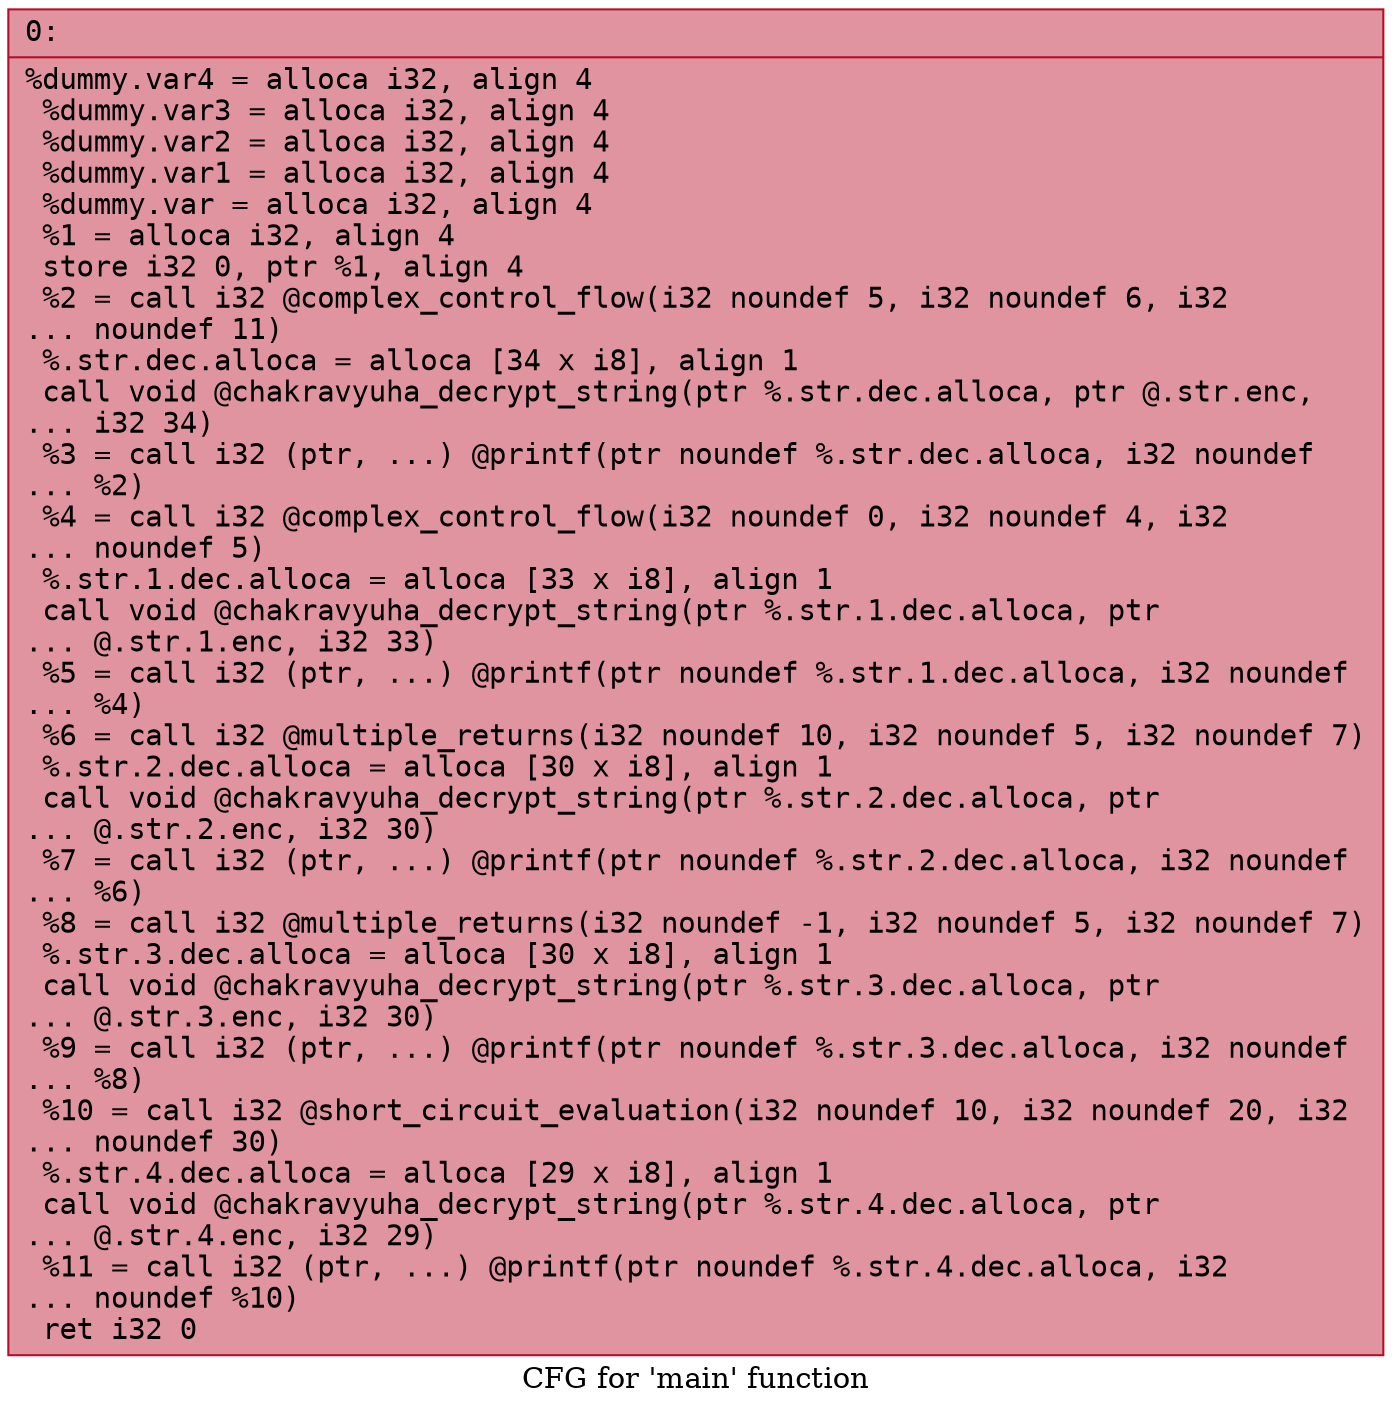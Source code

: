 digraph "CFG for 'main' function" {
	label="CFG for 'main' function";

	Node0x5a3179958bc0 [shape=record,color="#b70d28ff", style=filled, fillcolor="#b70d2870" fontname="Courier",label="{0:\l|  %dummy.var4 = alloca i32, align 4\l  %dummy.var3 = alloca i32, align 4\l  %dummy.var2 = alloca i32, align 4\l  %dummy.var1 = alloca i32, align 4\l  %dummy.var = alloca i32, align 4\l  %1 = alloca i32, align 4\l  store i32 0, ptr %1, align 4\l  %2 = call i32 @complex_control_flow(i32 noundef 5, i32 noundef 6, i32\l... noundef 11)\l  %.str.dec.alloca = alloca [34 x i8], align 1\l  call void @chakravyuha_decrypt_string(ptr %.str.dec.alloca, ptr @.str.enc,\l... i32 34)\l  %3 = call i32 (ptr, ...) @printf(ptr noundef %.str.dec.alloca, i32 noundef\l... %2)\l  %4 = call i32 @complex_control_flow(i32 noundef 0, i32 noundef 4, i32\l... noundef 5)\l  %.str.1.dec.alloca = alloca [33 x i8], align 1\l  call void @chakravyuha_decrypt_string(ptr %.str.1.dec.alloca, ptr\l... @.str.1.enc, i32 33)\l  %5 = call i32 (ptr, ...) @printf(ptr noundef %.str.1.dec.alloca, i32 noundef\l... %4)\l  %6 = call i32 @multiple_returns(i32 noundef 10, i32 noundef 5, i32 noundef 7)\l  %.str.2.dec.alloca = alloca [30 x i8], align 1\l  call void @chakravyuha_decrypt_string(ptr %.str.2.dec.alloca, ptr\l... @.str.2.enc, i32 30)\l  %7 = call i32 (ptr, ...) @printf(ptr noundef %.str.2.dec.alloca, i32 noundef\l... %6)\l  %8 = call i32 @multiple_returns(i32 noundef -1, i32 noundef 5, i32 noundef 7)\l  %.str.3.dec.alloca = alloca [30 x i8], align 1\l  call void @chakravyuha_decrypt_string(ptr %.str.3.dec.alloca, ptr\l... @.str.3.enc, i32 30)\l  %9 = call i32 (ptr, ...) @printf(ptr noundef %.str.3.dec.alloca, i32 noundef\l... %8)\l  %10 = call i32 @short_circuit_evaluation(i32 noundef 10, i32 noundef 20, i32\l... noundef 30)\l  %.str.4.dec.alloca = alloca [29 x i8], align 1\l  call void @chakravyuha_decrypt_string(ptr %.str.4.dec.alloca, ptr\l... @.str.4.enc, i32 29)\l  %11 = call i32 (ptr, ...) @printf(ptr noundef %.str.4.dec.alloca, i32\l... noundef %10)\l  ret i32 0\l}"];
}
